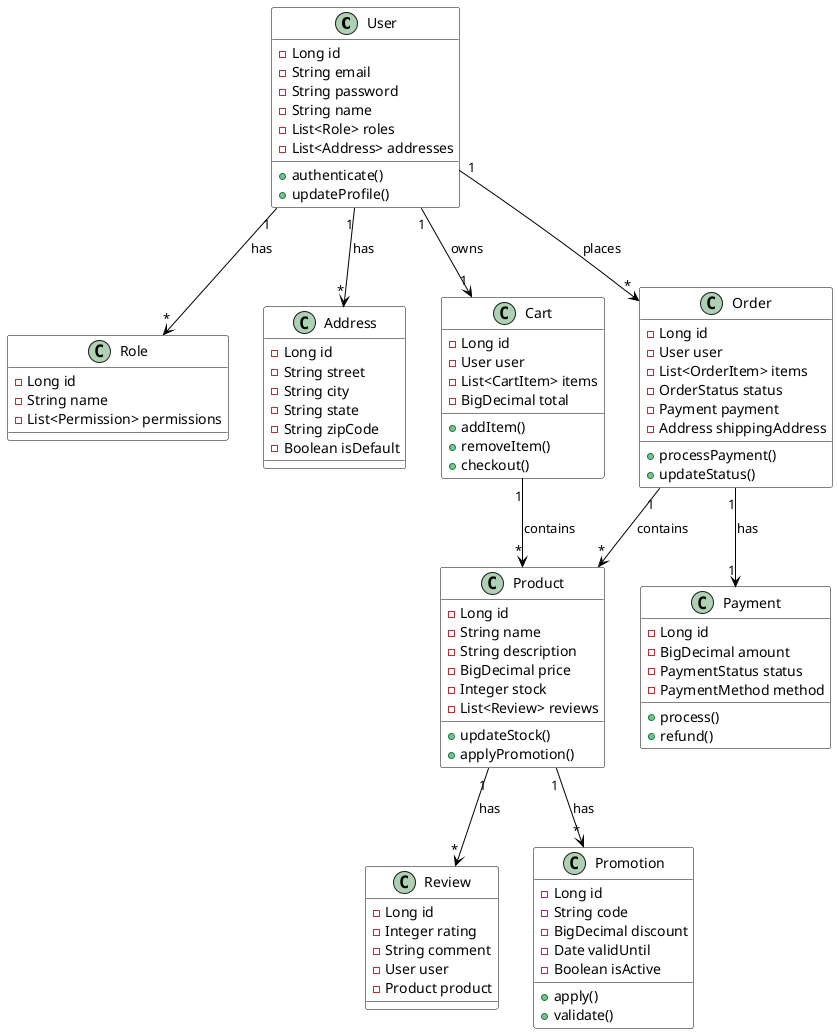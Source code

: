  @startuml PrimeShoesArchitecture

skinparam class {
    BackgroundColor White
    ArrowColor Black
    BorderColor Black
}

class User {
    -Long id
    -String email
    -String password
    -String name
    -List<Role> roles
    -List<Address> addresses
    +authenticate()
    +updateProfile()
}

class Role {
    -Long id
    -String name
    -List<Permission> permissions
}

class Address {
    -Long id
    -String street
    -String city
    -String state
    -String zipCode
    -Boolean isDefault
}

class Product {
    -Long id
    -String name
    -String description
    -BigDecimal price
    -Integer stock
    -List<Review> reviews
    +updateStock()
    +applyPromotion()
}

class Review {
    -Long id
    -Integer rating
    -String comment
    -User user
    -Product product
}

class Cart {
    -Long id
    -User user
    -List<CartItem> items
    -BigDecimal total
    +addItem()
    +removeItem()
    +checkout()
}

class Order {
    -Long id
    -User user
    -List<OrderItem> items
    -OrderStatus status
    -Payment payment
    -Address shippingAddress
    +processPayment()
    +updateStatus()
}

class Payment {
    -Long id
    -BigDecimal amount
    -PaymentStatus status
    -PaymentMethod method
    +process()
    +refund()
}

class Promotion {
    -Long id
    -String code
    -BigDecimal discount
    -Date validUntil
    -Boolean isActive
    +apply()
    +validate()
}

' Relacionamentos
User "1" --> "*" Address : has
User "1" --> "*" Role : has
User "1" --> "*" Order : places
User "1" --> "1" Cart : owns
Product "1" --> "*" Review : has
Cart "1" --> "*" Product : contains
Order "1" --> "1" Payment : has
Order "1" --> "*" Product : contains
Product "1" --> "*" Promotion : has

@enduml